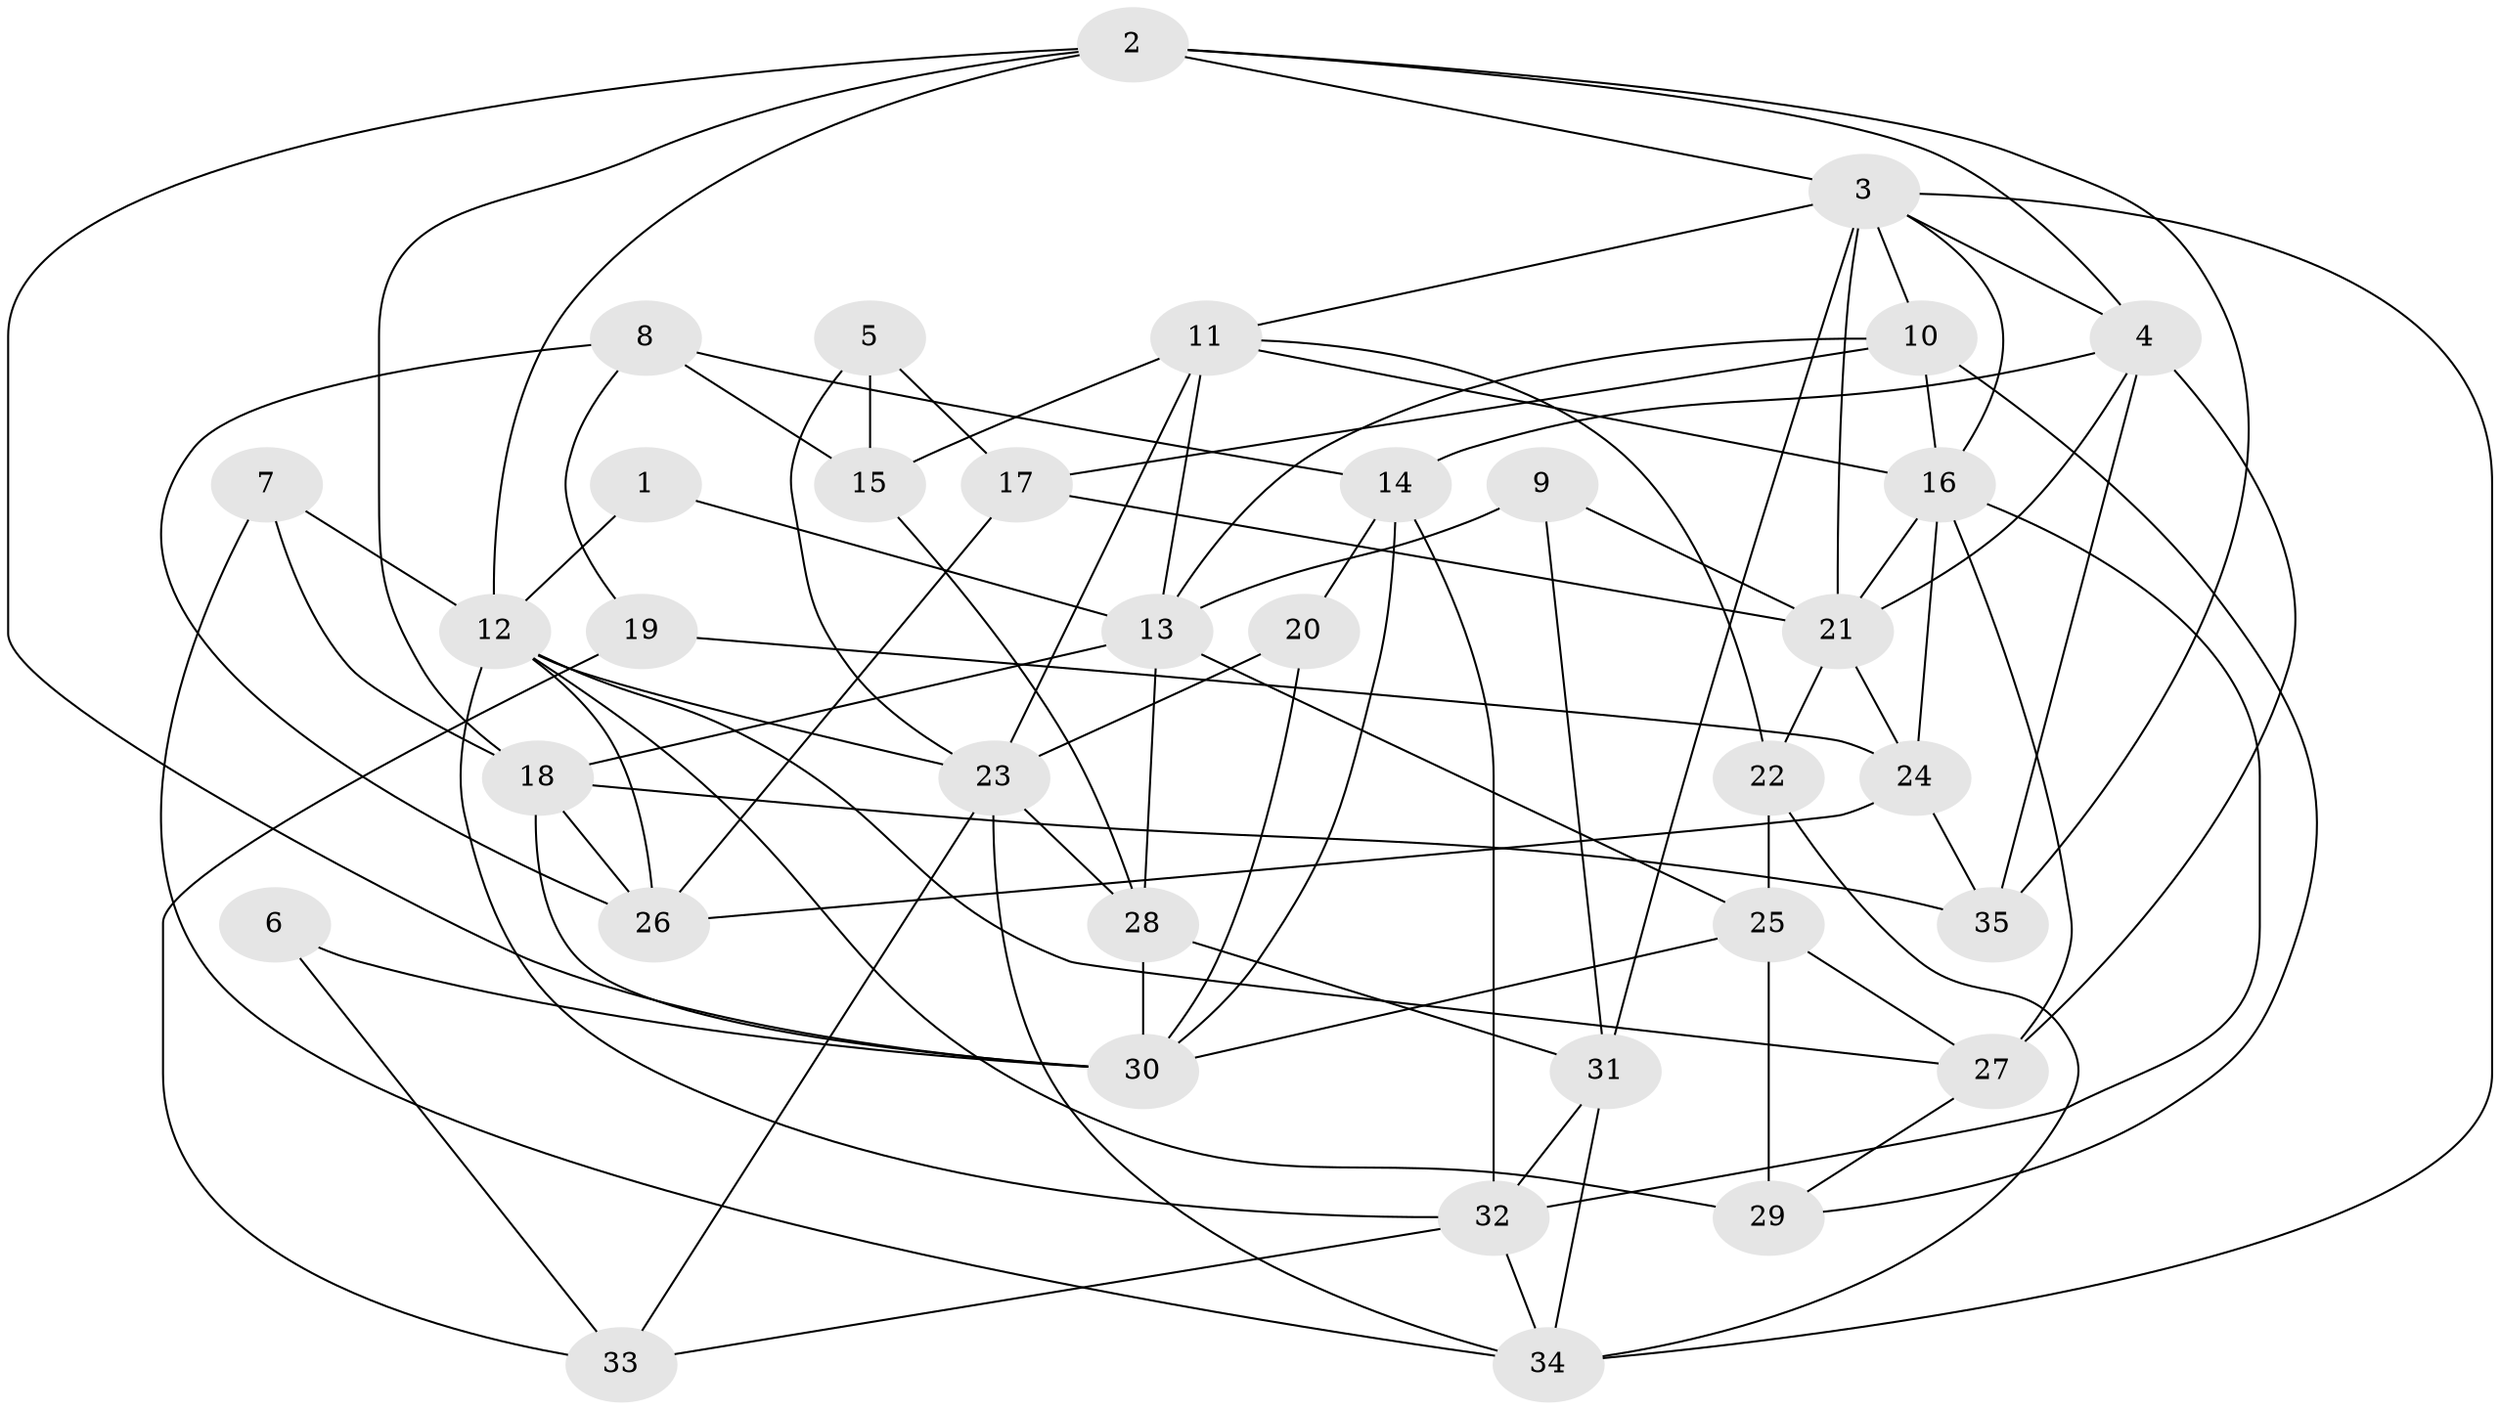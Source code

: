 // original degree distribution, {7: 0.043478260869565216, 5: 0.17391304347826086, 3: 0.30434782608695654, 4: 0.2608695652173913, 2: 0.11594202898550725, 6: 0.08695652173913043, 8: 0.014492753623188406}
// Generated by graph-tools (version 1.1) at 2025/01/03/09/25 03:01:57]
// undirected, 35 vertices, 87 edges
graph export_dot {
graph [start="1"]
  node [color=gray90,style=filled];
  1;
  2;
  3;
  4;
  5;
  6;
  7;
  8;
  9;
  10;
  11;
  12;
  13;
  14;
  15;
  16;
  17;
  18;
  19;
  20;
  21;
  22;
  23;
  24;
  25;
  26;
  27;
  28;
  29;
  30;
  31;
  32;
  33;
  34;
  35;
  1 -- 12 [weight=1.0];
  1 -- 13 [weight=1.0];
  2 -- 3 [weight=1.0];
  2 -- 4 [weight=1.0];
  2 -- 12 [weight=1.0];
  2 -- 18 [weight=1.0];
  2 -- 30 [weight=1.0];
  2 -- 35 [weight=1.0];
  3 -- 4 [weight=2.0];
  3 -- 10 [weight=1.0];
  3 -- 11 [weight=1.0];
  3 -- 16 [weight=1.0];
  3 -- 21 [weight=2.0];
  3 -- 31 [weight=1.0];
  3 -- 34 [weight=1.0];
  4 -- 14 [weight=2.0];
  4 -- 21 [weight=1.0];
  4 -- 27 [weight=1.0];
  4 -- 35 [weight=1.0];
  5 -- 15 [weight=1.0];
  5 -- 17 [weight=1.0];
  5 -- 23 [weight=1.0];
  6 -- 30 [weight=1.0];
  6 -- 33 [weight=1.0];
  7 -- 12 [weight=2.0];
  7 -- 18 [weight=1.0];
  7 -- 34 [weight=1.0];
  8 -- 14 [weight=1.0];
  8 -- 15 [weight=1.0];
  8 -- 19 [weight=1.0];
  8 -- 26 [weight=1.0];
  9 -- 13 [weight=1.0];
  9 -- 21 [weight=1.0];
  9 -- 31 [weight=1.0];
  10 -- 13 [weight=1.0];
  10 -- 16 [weight=1.0];
  10 -- 17 [weight=2.0];
  10 -- 29 [weight=1.0];
  11 -- 13 [weight=1.0];
  11 -- 15 [weight=2.0];
  11 -- 16 [weight=1.0];
  11 -- 22 [weight=1.0];
  11 -- 23 [weight=1.0];
  12 -- 23 [weight=1.0];
  12 -- 26 [weight=1.0];
  12 -- 27 [weight=1.0];
  12 -- 29 [weight=2.0];
  12 -- 32 [weight=1.0];
  13 -- 18 [weight=1.0];
  13 -- 25 [weight=1.0];
  13 -- 28 [weight=1.0];
  14 -- 20 [weight=1.0];
  14 -- 30 [weight=1.0];
  14 -- 32 [weight=1.0];
  15 -- 28 [weight=1.0];
  16 -- 21 [weight=1.0];
  16 -- 24 [weight=1.0];
  16 -- 27 [weight=2.0];
  16 -- 32 [weight=2.0];
  17 -- 21 [weight=1.0];
  17 -- 26 [weight=1.0];
  18 -- 26 [weight=1.0];
  18 -- 30 [weight=1.0];
  18 -- 35 [weight=1.0];
  19 -- 24 [weight=1.0];
  19 -- 33 [weight=2.0];
  20 -- 23 [weight=1.0];
  20 -- 30 [weight=1.0];
  21 -- 22 [weight=1.0];
  21 -- 24 [weight=2.0];
  22 -- 25 [weight=1.0];
  22 -- 34 [weight=1.0];
  23 -- 28 [weight=1.0];
  23 -- 33 [weight=2.0];
  23 -- 34 [weight=1.0];
  24 -- 26 [weight=1.0];
  24 -- 35 [weight=2.0];
  25 -- 27 [weight=1.0];
  25 -- 29 [weight=1.0];
  25 -- 30 [weight=1.0];
  27 -- 29 [weight=1.0];
  28 -- 30 [weight=1.0];
  28 -- 31 [weight=1.0];
  31 -- 32 [weight=1.0];
  31 -- 34 [weight=1.0];
  32 -- 33 [weight=1.0];
  32 -- 34 [weight=1.0];
}
